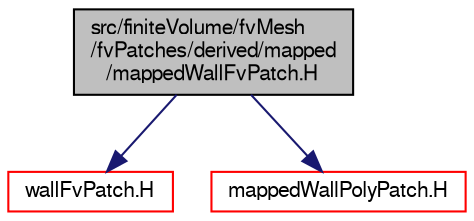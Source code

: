 digraph "src/finiteVolume/fvMesh/fvPatches/derived/mapped/mappedWallFvPatch.H"
{
  bgcolor="transparent";
  edge [fontname="FreeSans",fontsize="10",labelfontname="FreeSans",labelfontsize="10"];
  node [fontname="FreeSans",fontsize="10",shape=record];
  Node0 [label="src/finiteVolume/fvMesh\l/fvPatches/derived/mapped\l/mappedWallFvPatch.H",height=0.2,width=0.4,color="black", fillcolor="grey75", style="filled", fontcolor="black"];
  Node0 -> Node1 [color="midnightblue",fontsize="10",style="solid",fontname="FreeSans"];
  Node1 [label="wallFvPatch.H",height=0.2,width=0.4,color="red",URL="$a03680.html"];
  Node0 -> Node158 [color="midnightblue",fontsize="10",style="solid",fontname="FreeSans"];
  Node158 [label="mappedWallPolyPatch.H",height=0.2,width=0.4,color="red",URL="$a07619.html"];
}

